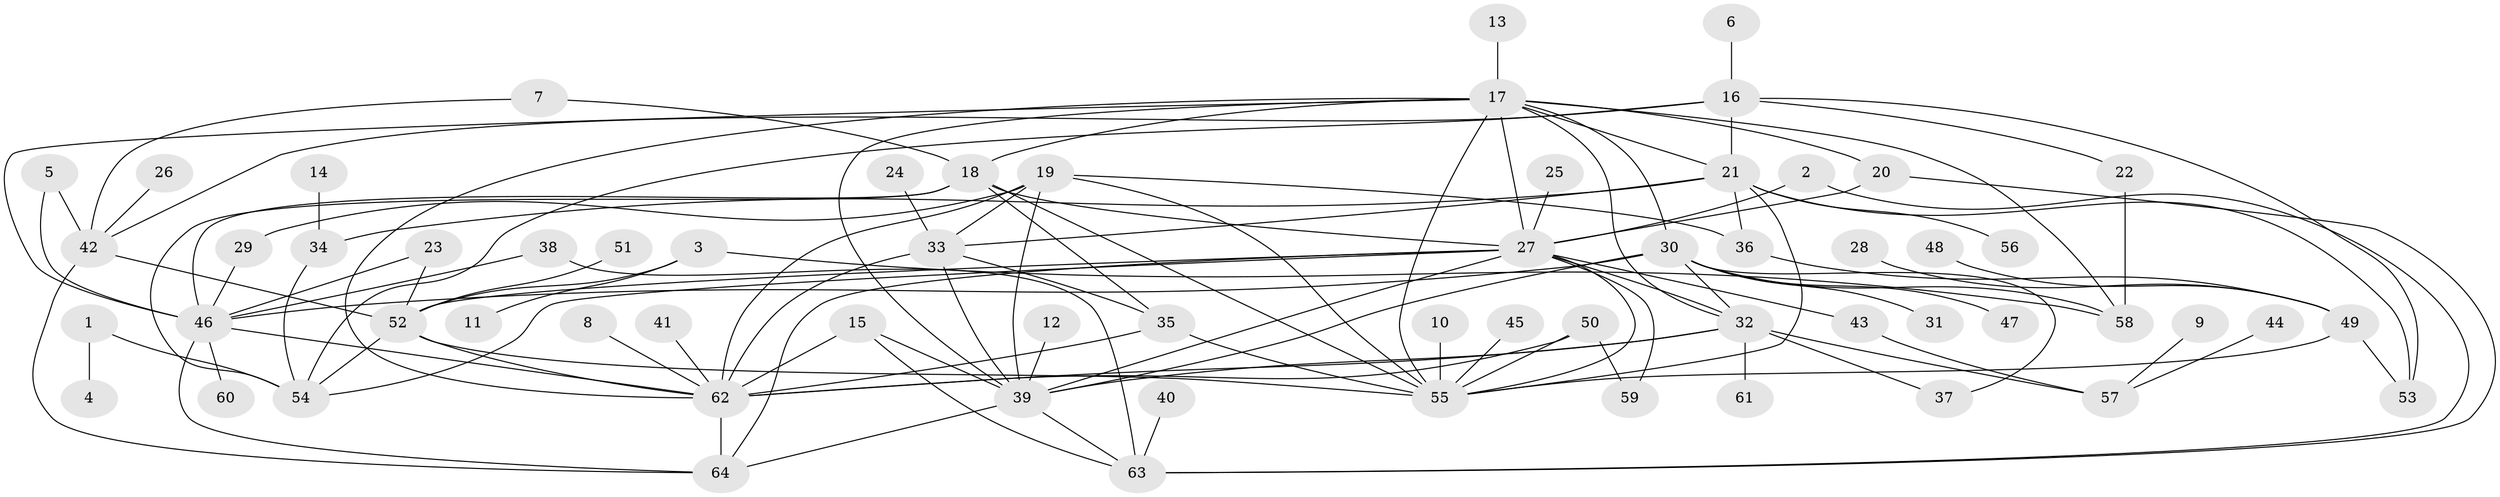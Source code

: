 // original degree distribution, {5: 0.0625, 15: 0.0078125, 12: 0.015625, 16: 0.0078125, 14: 0.0234375, 7: 0.03125, 10: 0.015625, 8: 0.0078125, 1: 0.4375, 2: 0.25, 3: 0.09375, 6: 0.0078125, 9: 0.0078125, 4: 0.03125}
// Generated by graph-tools (version 1.1) at 2025/01/03/09/25 03:01:47]
// undirected, 64 vertices, 116 edges
graph export_dot {
graph [start="1"]
  node [color=gray90,style=filled];
  1;
  2;
  3;
  4;
  5;
  6;
  7;
  8;
  9;
  10;
  11;
  12;
  13;
  14;
  15;
  16;
  17;
  18;
  19;
  20;
  21;
  22;
  23;
  24;
  25;
  26;
  27;
  28;
  29;
  30;
  31;
  32;
  33;
  34;
  35;
  36;
  37;
  38;
  39;
  40;
  41;
  42;
  43;
  44;
  45;
  46;
  47;
  48;
  49;
  50;
  51;
  52;
  53;
  54;
  55;
  56;
  57;
  58;
  59;
  60;
  61;
  62;
  63;
  64;
  1 -- 4 [weight=1.0];
  1 -- 54 [weight=1.0];
  2 -- 27 [weight=1.0];
  2 -- 63 [weight=1.0];
  3 -- 11 [weight=1.0];
  3 -- 52 [weight=1.0];
  3 -- 58 [weight=1.0];
  5 -- 42 [weight=1.0];
  5 -- 46 [weight=1.0];
  6 -- 16 [weight=1.0];
  7 -- 18 [weight=1.0];
  7 -- 42 [weight=1.0];
  8 -- 62 [weight=1.0];
  9 -- 57 [weight=1.0];
  10 -- 55 [weight=1.0];
  12 -- 39 [weight=1.0];
  13 -- 17 [weight=1.0];
  14 -- 34 [weight=1.0];
  15 -- 39 [weight=1.0];
  15 -- 62 [weight=1.0];
  15 -- 63 [weight=2.0];
  16 -- 21 [weight=1.0];
  16 -- 22 [weight=1.0];
  16 -- 42 [weight=1.0];
  16 -- 53 [weight=1.0];
  16 -- 54 [weight=1.0];
  17 -- 18 [weight=1.0];
  17 -- 20 [weight=1.0];
  17 -- 21 [weight=1.0];
  17 -- 27 [weight=2.0];
  17 -- 30 [weight=1.0];
  17 -- 32 [weight=1.0];
  17 -- 39 [weight=1.0];
  17 -- 46 [weight=1.0];
  17 -- 55 [weight=1.0];
  17 -- 58 [weight=1.0];
  17 -- 62 [weight=1.0];
  18 -- 27 [weight=1.0];
  18 -- 35 [weight=1.0];
  18 -- 46 [weight=1.0];
  18 -- 54 [weight=1.0];
  18 -- 55 [weight=1.0];
  19 -- 29 [weight=1.0];
  19 -- 33 [weight=1.0];
  19 -- 36 [weight=1.0];
  19 -- 39 [weight=1.0];
  19 -- 55 [weight=1.0];
  19 -- 62 [weight=1.0];
  20 -- 27 [weight=1.0];
  20 -- 63 [weight=1.0];
  21 -- 33 [weight=1.0];
  21 -- 34 [weight=1.0];
  21 -- 36 [weight=1.0];
  21 -- 53 [weight=1.0];
  21 -- 55 [weight=1.0];
  21 -- 56 [weight=1.0];
  22 -- 58 [weight=1.0];
  23 -- 46 [weight=1.0];
  23 -- 52 [weight=1.0];
  24 -- 33 [weight=1.0];
  25 -- 27 [weight=1.0];
  26 -- 42 [weight=1.0];
  27 -- 32 [weight=1.0];
  27 -- 39 [weight=1.0];
  27 -- 43 [weight=1.0];
  27 -- 52 [weight=1.0];
  27 -- 54 [weight=1.0];
  27 -- 55 [weight=1.0];
  27 -- 59 [weight=1.0];
  27 -- 64 [weight=1.0];
  28 -- 49 [weight=1.0];
  29 -- 46 [weight=1.0];
  30 -- 31 [weight=1.0];
  30 -- 32 [weight=1.0];
  30 -- 37 [weight=1.0];
  30 -- 39 [weight=1.0];
  30 -- 46 [weight=2.0];
  30 -- 47 [weight=1.0];
  30 -- 58 [weight=1.0];
  32 -- 37 [weight=1.0];
  32 -- 39 [weight=1.0];
  32 -- 57 [weight=1.0];
  32 -- 61 [weight=1.0];
  32 -- 62 [weight=1.0];
  33 -- 35 [weight=1.0];
  33 -- 39 [weight=1.0];
  33 -- 62 [weight=1.0];
  34 -- 54 [weight=1.0];
  35 -- 55 [weight=1.0];
  35 -- 62 [weight=1.0];
  36 -- 49 [weight=1.0];
  38 -- 46 [weight=1.0];
  38 -- 63 [weight=1.0];
  39 -- 63 [weight=1.0];
  39 -- 64 [weight=1.0];
  40 -- 63 [weight=2.0];
  41 -- 62 [weight=1.0];
  42 -- 52 [weight=1.0];
  42 -- 64 [weight=1.0];
  43 -- 57 [weight=1.0];
  44 -- 57 [weight=1.0];
  45 -- 55 [weight=1.0];
  46 -- 60 [weight=1.0];
  46 -- 62 [weight=1.0];
  46 -- 64 [weight=1.0];
  48 -- 49 [weight=1.0];
  49 -- 53 [weight=1.0];
  49 -- 55 [weight=1.0];
  50 -- 55 [weight=1.0];
  50 -- 59 [weight=1.0];
  50 -- 62 [weight=1.0];
  51 -- 52 [weight=1.0];
  52 -- 54 [weight=1.0];
  52 -- 55 [weight=1.0];
  52 -- 62 [weight=1.0];
  62 -- 64 [weight=1.0];
}
